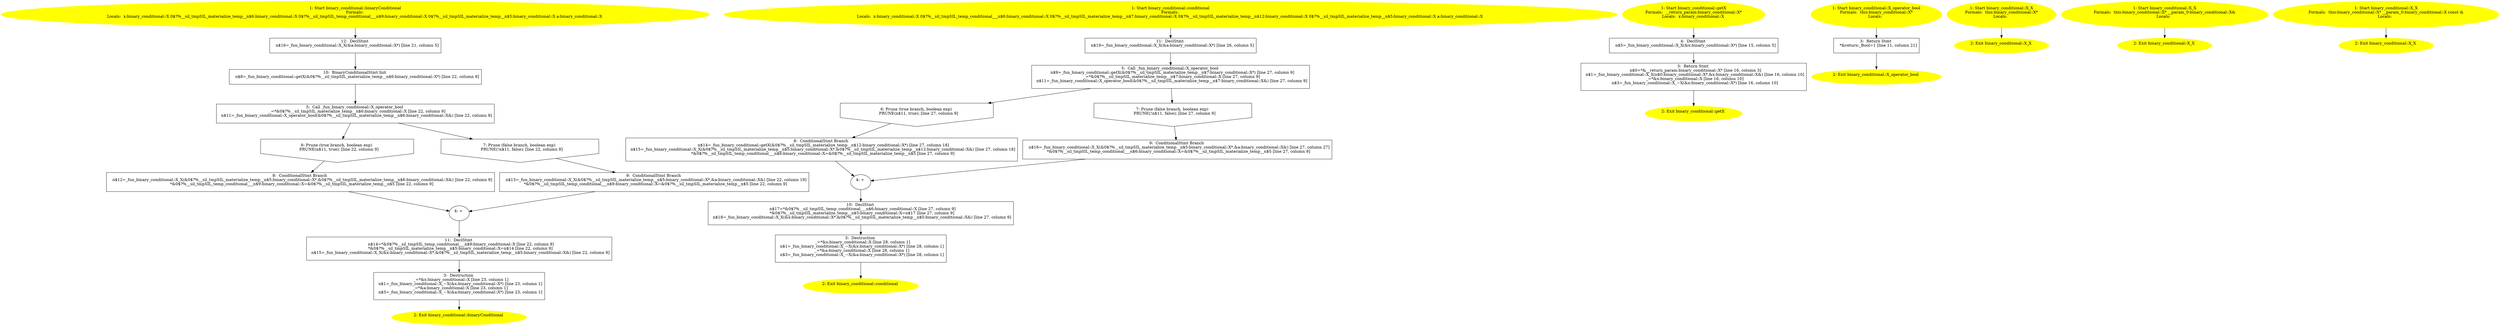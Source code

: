 /* @generated */
digraph cfg {
"binaryConditional#binary_conditional#15641211300815748363.a0f7e256e24b7117cb94c66e5aa27a30_1" [label="1: Start binary_conditional::binaryConditional\nFormals: \nLocals:  x:binary_conditional::X 0$?%__sil_tmpSIL_materialize_temp__n$6:binary_conditional::X 0$?%__sil_tmpSIL_temp_conditional___n$9:binary_conditional::X 0$?%__sil_tmpSIL_materialize_temp__n$5:binary_conditional::X a:binary_conditional::X \n  " color=yellow style=filled]
	

	 "binaryConditional#binary_conditional#15641211300815748363.a0f7e256e24b7117cb94c66e5aa27a30_1" -> "binaryConditional#binary_conditional#15641211300815748363.a0f7e256e24b7117cb94c66e5aa27a30_12" ;
"binaryConditional#binary_conditional#15641211300815748363.a0f7e256e24b7117cb94c66e5aa27a30_2" [label="2: Exit binary_conditional::binaryConditional \n  " color=yellow style=filled]
	

"binaryConditional#binary_conditional#15641211300815748363.a0f7e256e24b7117cb94c66e5aa27a30_3" [label="3:  Destruction \n   _=*&x:binary_conditional::X [line 23, column 1]\n  n$1=_fun_binary_conditional::X_~X(&x:binary_conditional::X*) [line 23, column 1]\n  _=*&a:binary_conditional::X [line 23, column 1]\n  n$3=_fun_binary_conditional::X_~X(&a:binary_conditional::X*) [line 23, column 1]\n " shape="box"]
	

	 "binaryConditional#binary_conditional#15641211300815748363.a0f7e256e24b7117cb94c66e5aa27a30_3" -> "binaryConditional#binary_conditional#15641211300815748363.a0f7e256e24b7117cb94c66e5aa27a30_2" ;
"binaryConditional#binary_conditional#15641211300815748363.a0f7e256e24b7117cb94c66e5aa27a30_4" [label="4: + \n  " ]
	

	 "binaryConditional#binary_conditional#15641211300815748363.a0f7e256e24b7117cb94c66e5aa27a30_4" -> "binaryConditional#binary_conditional#15641211300815748363.a0f7e256e24b7117cb94c66e5aa27a30_11" ;
"binaryConditional#binary_conditional#15641211300815748363.a0f7e256e24b7117cb94c66e5aa27a30_5" [label="5:  Call _fun_binary_conditional::X_operator_bool \n   _=*&0$?%__sil_tmpSIL_materialize_temp__n$6:binary_conditional::X [line 22, column 9]\n  n$11=_fun_binary_conditional::X_operator_bool(&0$?%__sil_tmpSIL_materialize_temp__n$6:binary_conditional::X&) [line 22, column 9]\n " shape="box"]
	

	 "binaryConditional#binary_conditional#15641211300815748363.a0f7e256e24b7117cb94c66e5aa27a30_5" -> "binaryConditional#binary_conditional#15641211300815748363.a0f7e256e24b7117cb94c66e5aa27a30_6" ;
	 "binaryConditional#binary_conditional#15641211300815748363.a0f7e256e24b7117cb94c66e5aa27a30_5" -> "binaryConditional#binary_conditional#15641211300815748363.a0f7e256e24b7117cb94c66e5aa27a30_7" ;
"binaryConditional#binary_conditional#15641211300815748363.a0f7e256e24b7117cb94c66e5aa27a30_6" [label="6: Prune (true branch, boolean exp) \n   PRUNE(n$11, true); [line 22, column 9]\n " shape="invhouse"]
	

	 "binaryConditional#binary_conditional#15641211300815748363.a0f7e256e24b7117cb94c66e5aa27a30_6" -> "binaryConditional#binary_conditional#15641211300815748363.a0f7e256e24b7117cb94c66e5aa27a30_8" ;
"binaryConditional#binary_conditional#15641211300815748363.a0f7e256e24b7117cb94c66e5aa27a30_7" [label="7: Prune (false branch, boolean exp) \n   PRUNE(!n$11, false); [line 22, column 9]\n " shape="invhouse"]
	

	 "binaryConditional#binary_conditional#15641211300815748363.a0f7e256e24b7117cb94c66e5aa27a30_7" -> "binaryConditional#binary_conditional#15641211300815748363.a0f7e256e24b7117cb94c66e5aa27a30_9" ;
"binaryConditional#binary_conditional#15641211300815748363.a0f7e256e24b7117cb94c66e5aa27a30_8" [label="8:  ConditionalStmt Branch \n   n$12=_fun_binary_conditional::X_X(&0$?%__sil_tmpSIL_materialize_temp__n$5:binary_conditional::X*,&0$?%__sil_tmpSIL_materialize_temp__n$6:binary_conditional::X&) [line 22, column 9]\n  *&0$?%__sil_tmpSIL_temp_conditional___n$9:binary_conditional::X=&0$?%__sil_tmpSIL_materialize_temp__n$5 [line 22, column 9]\n " shape="box"]
	

	 "binaryConditional#binary_conditional#15641211300815748363.a0f7e256e24b7117cb94c66e5aa27a30_8" -> "binaryConditional#binary_conditional#15641211300815748363.a0f7e256e24b7117cb94c66e5aa27a30_4" ;
"binaryConditional#binary_conditional#15641211300815748363.a0f7e256e24b7117cb94c66e5aa27a30_9" [label="9:  ConditionalStmt Branch \n   n$13=_fun_binary_conditional::X_X(&0$?%__sil_tmpSIL_materialize_temp__n$5:binary_conditional::X*,&a:binary_conditional::X&) [line 22, column 19]\n  *&0$?%__sil_tmpSIL_temp_conditional___n$9:binary_conditional::X=&0$?%__sil_tmpSIL_materialize_temp__n$5 [line 22, column 9]\n " shape="box"]
	

	 "binaryConditional#binary_conditional#15641211300815748363.a0f7e256e24b7117cb94c66e5aa27a30_9" -> "binaryConditional#binary_conditional#15641211300815748363.a0f7e256e24b7117cb94c66e5aa27a30_4" ;
"binaryConditional#binary_conditional#15641211300815748363.a0f7e256e24b7117cb94c66e5aa27a30_10" [label="10:  BinaryConditionalStmt Init \n   n$8=_fun_binary_conditional::getX(&0$?%__sil_tmpSIL_materialize_temp__n$6:binary_conditional::X*) [line 22, column 9]\n " shape="box"]
	

	 "binaryConditional#binary_conditional#15641211300815748363.a0f7e256e24b7117cb94c66e5aa27a30_10" -> "binaryConditional#binary_conditional#15641211300815748363.a0f7e256e24b7117cb94c66e5aa27a30_5" ;
"binaryConditional#binary_conditional#15641211300815748363.a0f7e256e24b7117cb94c66e5aa27a30_11" [label="11:  DeclStmt \n   n$14=*&0$?%__sil_tmpSIL_temp_conditional___n$9:binary_conditional::X [line 22, column 9]\n  *&0$?%__sil_tmpSIL_materialize_temp__n$5:binary_conditional::X=n$14 [line 22, column 9]\n  n$15=_fun_binary_conditional::X_X(&x:binary_conditional::X*,&0$?%__sil_tmpSIL_materialize_temp__n$5:binary_conditional::X&) [line 22, column 9]\n " shape="box"]
	

	 "binaryConditional#binary_conditional#15641211300815748363.a0f7e256e24b7117cb94c66e5aa27a30_11" -> "binaryConditional#binary_conditional#15641211300815748363.a0f7e256e24b7117cb94c66e5aa27a30_3" ;
"binaryConditional#binary_conditional#15641211300815748363.a0f7e256e24b7117cb94c66e5aa27a30_12" [label="12:  DeclStmt \n   n$16=_fun_binary_conditional::X_X(&a:binary_conditional::X*) [line 21, column 5]\n " shape="box"]
	

	 "binaryConditional#binary_conditional#15641211300815748363.a0f7e256e24b7117cb94c66e5aa27a30_12" -> "binaryConditional#binary_conditional#15641211300815748363.a0f7e256e24b7117cb94c66e5aa27a30_10" ;
"conditional#binary_conditional#4777209206611953450.41decaebdce6325bd31c1d47d4647c45_1" [label="1: Start binary_conditional::conditional\nFormals: \nLocals:  x:binary_conditional::X 0$?%__sil_tmpSIL_temp_conditional___n$6:binary_conditional::X 0$?%__sil_tmpSIL_materialize_temp__n$7:binary_conditional::X 0$?%__sil_tmpSIL_materialize_temp__n$12:binary_conditional::X 0$?%__sil_tmpSIL_materialize_temp__n$5:binary_conditional::X a:binary_conditional::X \n  " color=yellow style=filled]
	

	 "conditional#binary_conditional#4777209206611953450.41decaebdce6325bd31c1d47d4647c45_1" -> "conditional#binary_conditional#4777209206611953450.41decaebdce6325bd31c1d47d4647c45_11" ;
"conditional#binary_conditional#4777209206611953450.41decaebdce6325bd31c1d47d4647c45_2" [label="2: Exit binary_conditional::conditional \n  " color=yellow style=filled]
	

"conditional#binary_conditional#4777209206611953450.41decaebdce6325bd31c1d47d4647c45_3" [label="3:  Destruction \n   _=*&x:binary_conditional::X [line 28, column 1]\n  n$1=_fun_binary_conditional::X_~X(&x:binary_conditional::X*) [line 28, column 1]\n  _=*&a:binary_conditional::X [line 28, column 1]\n  n$3=_fun_binary_conditional::X_~X(&a:binary_conditional::X*) [line 28, column 1]\n " shape="box"]
	

	 "conditional#binary_conditional#4777209206611953450.41decaebdce6325bd31c1d47d4647c45_3" -> "conditional#binary_conditional#4777209206611953450.41decaebdce6325bd31c1d47d4647c45_2" ;
"conditional#binary_conditional#4777209206611953450.41decaebdce6325bd31c1d47d4647c45_4" [label="4: + \n  " ]
	

	 "conditional#binary_conditional#4777209206611953450.41decaebdce6325bd31c1d47d4647c45_4" -> "conditional#binary_conditional#4777209206611953450.41decaebdce6325bd31c1d47d4647c45_10" ;
"conditional#binary_conditional#4777209206611953450.41decaebdce6325bd31c1d47d4647c45_5" [label="5:  Call _fun_binary_conditional::X_operator_bool \n   n$9=_fun_binary_conditional::getX(&0$?%__sil_tmpSIL_materialize_temp__n$7:binary_conditional::X*) [line 27, column 9]\n  _=*&0$?%__sil_tmpSIL_materialize_temp__n$7:binary_conditional::X [line 27, column 9]\n  n$11=_fun_binary_conditional::X_operator_bool(&0$?%__sil_tmpSIL_materialize_temp__n$7:binary_conditional::X&) [line 27, column 9]\n " shape="box"]
	

	 "conditional#binary_conditional#4777209206611953450.41decaebdce6325bd31c1d47d4647c45_5" -> "conditional#binary_conditional#4777209206611953450.41decaebdce6325bd31c1d47d4647c45_6" ;
	 "conditional#binary_conditional#4777209206611953450.41decaebdce6325bd31c1d47d4647c45_5" -> "conditional#binary_conditional#4777209206611953450.41decaebdce6325bd31c1d47d4647c45_7" ;
"conditional#binary_conditional#4777209206611953450.41decaebdce6325bd31c1d47d4647c45_6" [label="6: Prune (true branch, boolean exp) \n   PRUNE(n$11, true); [line 27, column 9]\n " shape="invhouse"]
	

	 "conditional#binary_conditional#4777209206611953450.41decaebdce6325bd31c1d47d4647c45_6" -> "conditional#binary_conditional#4777209206611953450.41decaebdce6325bd31c1d47d4647c45_8" ;
"conditional#binary_conditional#4777209206611953450.41decaebdce6325bd31c1d47d4647c45_7" [label="7: Prune (false branch, boolean exp) \n   PRUNE(!n$11, false); [line 27, column 9]\n " shape="invhouse"]
	

	 "conditional#binary_conditional#4777209206611953450.41decaebdce6325bd31c1d47d4647c45_7" -> "conditional#binary_conditional#4777209206611953450.41decaebdce6325bd31c1d47d4647c45_9" ;
"conditional#binary_conditional#4777209206611953450.41decaebdce6325bd31c1d47d4647c45_8" [label="8:  ConditionalStmt Branch \n   n$14=_fun_binary_conditional::getX(&0$?%__sil_tmpSIL_materialize_temp__n$12:binary_conditional::X*) [line 27, column 18]\n  n$15=_fun_binary_conditional::X_X(&0$?%__sil_tmpSIL_materialize_temp__n$5:binary_conditional::X*,&0$?%__sil_tmpSIL_materialize_temp__n$12:binary_conditional::X&) [line 27, column 18]\n  *&0$?%__sil_tmpSIL_temp_conditional___n$6:binary_conditional::X=&0$?%__sil_tmpSIL_materialize_temp__n$5 [line 27, column 9]\n " shape="box"]
	

	 "conditional#binary_conditional#4777209206611953450.41decaebdce6325bd31c1d47d4647c45_8" -> "conditional#binary_conditional#4777209206611953450.41decaebdce6325bd31c1d47d4647c45_4" ;
"conditional#binary_conditional#4777209206611953450.41decaebdce6325bd31c1d47d4647c45_9" [label="9:  ConditionalStmt Branch \n   n$16=_fun_binary_conditional::X_X(&0$?%__sil_tmpSIL_materialize_temp__n$5:binary_conditional::X*,&a:binary_conditional::X&) [line 27, column 27]\n  *&0$?%__sil_tmpSIL_temp_conditional___n$6:binary_conditional::X=&0$?%__sil_tmpSIL_materialize_temp__n$5 [line 27, column 9]\n " shape="box"]
	

	 "conditional#binary_conditional#4777209206611953450.41decaebdce6325bd31c1d47d4647c45_9" -> "conditional#binary_conditional#4777209206611953450.41decaebdce6325bd31c1d47d4647c45_4" ;
"conditional#binary_conditional#4777209206611953450.41decaebdce6325bd31c1d47d4647c45_10" [label="10:  DeclStmt \n   n$17=*&0$?%__sil_tmpSIL_temp_conditional___n$6:binary_conditional::X [line 27, column 9]\n  *&0$?%__sil_tmpSIL_materialize_temp__n$5:binary_conditional::X=n$17 [line 27, column 9]\n  n$18=_fun_binary_conditional::X_X(&x:binary_conditional::X*,&0$?%__sil_tmpSIL_materialize_temp__n$5:binary_conditional::X&) [line 27, column 9]\n " shape="box"]
	

	 "conditional#binary_conditional#4777209206611953450.41decaebdce6325bd31c1d47d4647c45_10" -> "conditional#binary_conditional#4777209206611953450.41decaebdce6325bd31c1d47d4647c45_3" ;
"conditional#binary_conditional#4777209206611953450.41decaebdce6325bd31c1d47d4647c45_11" [label="11:  DeclStmt \n   n$19=_fun_binary_conditional::X_X(&a:binary_conditional::X*) [line 26, column 5]\n " shape="box"]
	

	 "conditional#binary_conditional#4777209206611953450.41decaebdce6325bd31c1d47d4647c45_11" -> "conditional#binary_conditional#4777209206611953450.41decaebdce6325bd31c1d47d4647c45_5" ;
"getX#binary_conditional(class binary_conditional::X)#7708042186122353096.8825a5a3afa327848f6dcf77ec0e3f60_1" [label="1: Start binary_conditional::getX\nFormals:  __return_param:binary_conditional::X*\nLocals:  x:binary_conditional::X \n  " color=yellow style=filled]
	

	 "getX#binary_conditional(class binary_conditional::X)#7708042186122353096.8825a5a3afa327848f6dcf77ec0e3f60_1" -> "getX#binary_conditional(class binary_conditional::X)#7708042186122353096.8825a5a3afa327848f6dcf77ec0e3f60_4" ;
"getX#binary_conditional(class binary_conditional::X)#7708042186122353096.8825a5a3afa327848f6dcf77ec0e3f60_2" [label="2: Exit binary_conditional::getX \n  " color=yellow style=filled]
	

"getX#binary_conditional(class binary_conditional::X)#7708042186122353096.8825a5a3afa327848f6dcf77ec0e3f60_3" [label="3:  Return Stmt \n   n$0=*&__return_param:binary_conditional::X* [line 16, column 3]\n  n$1=_fun_binary_conditional::X_X(n$0:binary_conditional::X*,&x:binary_conditional::X&) [line 16, column 10]\n  _=*&x:binary_conditional::X [line 16, column 10]\n  n$3=_fun_binary_conditional::X_~X(&x:binary_conditional::X*) [line 16, column 10]\n " shape="box"]
	

	 "getX#binary_conditional(class binary_conditional::X)#7708042186122353096.8825a5a3afa327848f6dcf77ec0e3f60_3" -> "getX#binary_conditional(class binary_conditional::X)#7708042186122353096.8825a5a3afa327848f6dcf77ec0e3f60_2" ;
"getX#binary_conditional(class binary_conditional::X)#7708042186122353096.8825a5a3afa327848f6dcf77ec0e3f60_4" [label="4:  DeclStmt \n   n$5=_fun_binary_conditional::X_X(&x:binary_conditional::X*) [line 15, column 5]\n " shape="box"]
	

	 "getX#binary_conditional(class binary_conditional::X)#7708042186122353096.8825a5a3afa327848f6dcf77ec0e3f60_4" -> "getX#binary_conditional(class binary_conditional::X)#7708042186122353096.8825a5a3afa327848f6dcf77ec0e3f60_3" ;
"operator_bool#X#binary_conditional#(663222161121279878).1074e20ff76c2575638dad4d7c1539a7_1" [label="1: Start binary_conditional::X_operator_bool\nFormals:  this:binary_conditional::X*\nLocals:  \n  " color=yellow style=filled]
	

	 "operator_bool#X#binary_conditional#(663222161121279878).1074e20ff76c2575638dad4d7c1539a7_1" -> "operator_bool#X#binary_conditional#(663222161121279878).1074e20ff76c2575638dad4d7c1539a7_3" ;
"operator_bool#X#binary_conditional#(663222161121279878).1074e20ff76c2575638dad4d7c1539a7_2" [label="2: Exit binary_conditional::X_operator_bool \n  " color=yellow style=filled]
	

"operator_bool#X#binary_conditional#(663222161121279878).1074e20ff76c2575638dad4d7c1539a7_3" [label="3:  Return Stmt \n   *&return:_Bool=1 [line 11, column 21]\n " shape="box"]
	

	 "operator_bool#X#binary_conditional#(663222161121279878).1074e20ff76c2575638dad4d7c1539a7_3" -> "operator_bool#X#binary_conditional#(663222161121279878).1074e20ff76c2575638dad4d7c1539a7_2" ;
"X#X#binary_conditional#{14263889156663411855|constexpr}.2259daea109ab4ed7cb747998c1a8b38_1" [label="1: Start binary_conditional::X_X\nFormals:  this:binary_conditional::X*\nLocals:  \n  " color=yellow style=filled]
	

	 "X#X#binary_conditional#{14263889156663411855|constexpr}.2259daea109ab4ed7cb747998c1a8b38_1" -> "X#X#binary_conditional#{14263889156663411855|constexpr}.2259daea109ab4ed7cb747998c1a8b38_2" ;
"X#X#binary_conditional#{14263889156663411855|constexpr}.2259daea109ab4ed7cb747998c1a8b38_2" [label="2: Exit binary_conditional::X_X \n  " color=yellow style=filled]
	

"X#X#binary_conditional#{984623546922473120|constexpr}.75245961304dd439037ceba4c9251935_1" [label="1: Start binary_conditional::X_X\nFormals:  this:binary_conditional::X* __param_0:binary_conditional::X&\nLocals:  \n  " color=yellow style=filled]
	

	 "X#X#binary_conditional#{984623546922473120|constexpr}.75245961304dd439037ceba4c9251935_1" -> "X#X#binary_conditional#{984623546922473120|constexpr}.75245961304dd439037ceba4c9251935_2" ;
"X#X#binary_conditional#{984623546922473120|constexpr}.75245961304dd439037ceba4c9251935_2" [label="2: Exit binary_conditional::X_X \n  " color=yellow style=filled]
	

"X#X#binary_conditional#{9863553346576066468|constexpr}.13550d5872419d596c3c38205883714d_1" [label="1: Start binary_conditional::X_X\nFormals:  this:binary_conditional::X* __param_0:binary_conditional::X const &\nLocals:  \n  " color=yellow style=filled]
	

	 "X#X#binary_conditional#{9863553346576066468|constexpr}.13550d5872419d596c3c38205883714d_1" -> "X#X#binary_conditional#{9863553346576066468|constexpr}.13550d5872419d596c3c38205883714d_2" ;
"X#X#binary_conditional#{9863553346576066468|constexpr}.13550d5872419d596c3c38205883714d_2" [label="2: Exit binary_conditional::X_X \n  " color=yellow style=filled]
	

}
